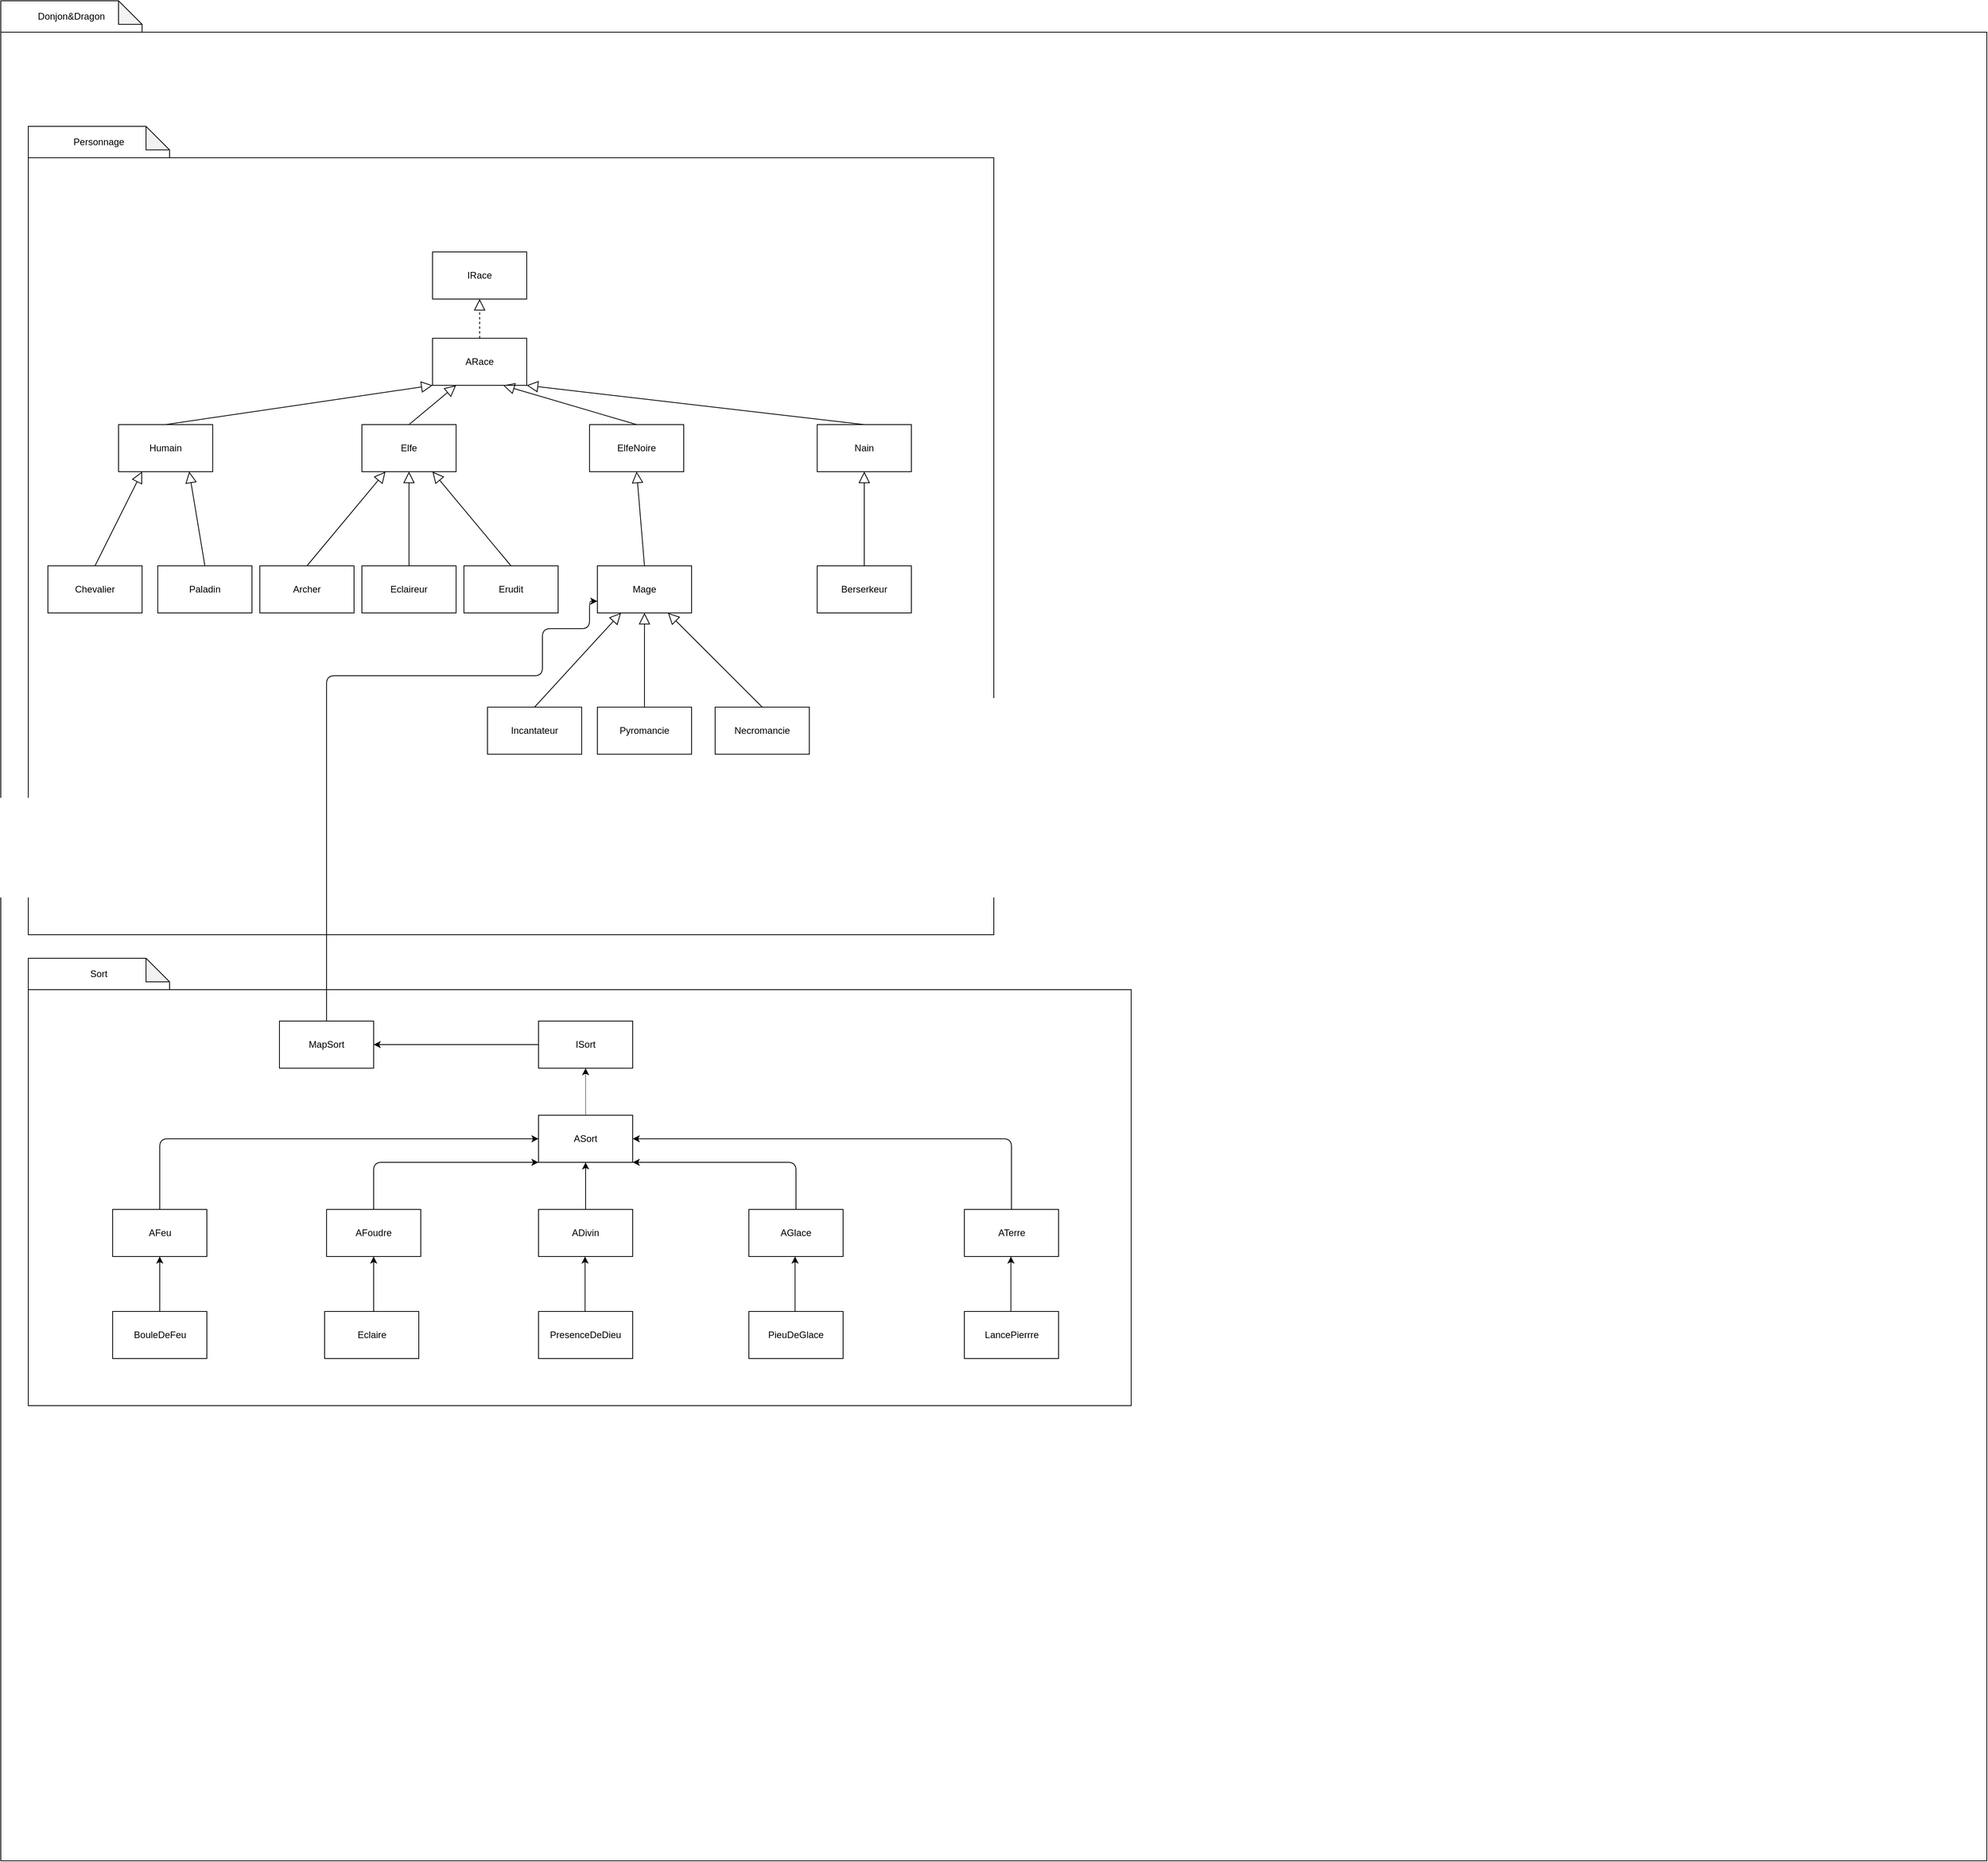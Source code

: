 <mxfile version="13.7.9" type="embed"><diagram id="NZ9sKhcNSwao_BG-Rnhz" name="Page-1"><mxGraphModel dx="464" dy="298" grid="1" gridSize="10" guides="1" tooltips="1" connect="1" arrows="1" fold="1" page="1" pageScale="1" pageWidth="850" pageHeight="1100" math="0" shadow="0"><root><mxCell id="0"/><mxCell id="1" parent="0"/><mxCell id="2" value="" style="rounded=0;whiteSpace=wrap;html=1;" parent="1" vertex="1"><mxGeometry x="10" y="60" width="2530" height="2330" as="geometry"/></mxCell><mxCell id="35" value="" style="rounded=0;whiteSpace=wrap;html=1;" parent="1" vertex="1"><mxGeometry x="45" y="220" width="1230" height="990" as="geometry"/></mxCell><mxCell id="3" value="Donjon&amp;amp;Dragon" style="shape=note;whiteSpace=wrap;html=1;backgroundOutline=1;darkOpacity=0.05;" parent="1" vertex="1"><mxGeometry x="10" y="20" width="180" height="40" as="geometry"/></mxCell><mxCell id="4" value="IRace" style="rounded=0;whiteSpace=wrap;html=1;" parent="1" vertex="1"><mxGeometry x="560" y="340" width="120" height="60" as="geometry"/></mxCell><mxCell id="5" value="ARace" style="rounded=0;whiteSpace=wrap;html=1;" parent="1" vertex="1"><mxGeometry x="560" y="450" width="120" height="60" as="geometry"/></mxCell><mxCell id="6" value="Humain" style="rounded=0;whiteSpace=wrap;html=1;" parent="1" vertex="1"><mxGeometry x="160" y="560" width="120" height="60" as="geometry"/></mxCell><mxCell id="7" value="Elfe" style="rounded=0;whiteSpace=wrap;html=1;" parent="1" vertex="1"><mxGeometry x="470" y="560" width="120" height="60" as="geometry"/></mxCell><mxCell id="8" value="ElfeNoire" style="rounded=0;whiteSpace=wrap;html=1;" parent="1" vertex="1"><mxGeometry x="760" y="560" width="120" height="60" as="geometry"/></mxCell><mxCell id="9" value="Nain" style="rounded=0;whiteSpace=wrap;html=1;" parent="1" vertex="1"><mxGeometry x="1050" y="560" width="120" height="60" as="geometry"/></mxCell><mxCell id="10" value="Chevalier" style="rounded=0;whiteSpace=wrap;html=1;" parent="1" vertex="1"><mxGeometry x="70" y="740" width="120" height="60" as="geometry"/></mxCell><mxCell id="11" value="Paladin" style="rounded=0;whiteSpace=wrap;html=1;" parent="1" vertex="1"><mxGeometry x="210" y="740" width="120" height="60" as="geometry"/></mxCell><mxCell id="12" value="Mage" style="rounded=0;whiteSpace=wrap;html=1;" parent="1" vertex="1"><mxGeometry x="770" y="740" width="120" height="60" as="geometry"/></mxCell><mxCell id="13" value="Archer" style="rounded=0;whiteSpace=wrap;html=1;" parent="1" vertex="1"><mxGeometry x="340" y="740" width="120" height="60" as="geometry"/></mxCell><mxCell id="14" value="Erudit" style="rounded=0;whiteSpace=wrap;html=1;" parent="1" vertex="1"><mxGeometry x="600" y="740" width="120" height="60" as="geometry"/></mxCell><mxCell id="15" value="Eclaireur" style="rounded=0;whiteSpace=wrap;html=1;" parent="1" vertex="1"><mxGeometry x="470" y="740" width="120" height="60" as="geometry"/></mxCell><mxCell id="16" value="Pyromancie" style="rounded=0;whiteSpace=wrap;html=1;" parent="1" vertex="1"><mxGeometry x="770" y="920" width="120" height="60" as="geometry"/></mxCell><mxCell id="17" value="Incantateur" style="rounded=0;whiteSpace=wrap;html=1;" parent="1" vertex="1"><mxGeometry x="630" y="920" width="120" height="60" as="geometry"/></mxCell><mxCell id="18" value="Necromancie" style="rounded=0;whiteSpace=wrap;html=1;" parent="1" vertex="1"><mxGeometry x="920" y="920" width="120" height="60" as="geometry"/></mxCell><mxCell id="19" value="Berserkeur" style="rounded=0;whiteSpace=wrap;html=1;" parent="1" vertex="1"><mxGeometry x="1050" y="740" width="120" height="60" as="geometry"/></mxCell><mxCell id="20" value="" style="edgeStyle=none;html=1;endSize=12;endArrow=block;endFill=0;dashed=1;exitX=0.5;exitY=0;exitDx=0;exitDy=0;entryX=0.5;entryY=1;entryDx=0;entryDy=0;" parent="1" source="5" target="4" edge="1"><mxGeometry width="160" relative="1" as="geometry"><mxPoint x="294" y="420" as="sourcePoint"/><mxPoint x="454" y="420" as="targetPoint"/></mxGeometry></mxCell><mxCell id="21" value="" style="edgeStyle=none;html=1;endSize=12;endArrow=block;endFill=0;exitX=0.5;exitY=0;exitDx=0;exitDy=0;entryX=0;entryY=1;entryDx=0;entryDy=0;" parent="1" source="6" target="5" edge="1"><mxGeometry width="160" relative="1" as="geometry"><mxPoint x="-60" y="410" as="sourcePoint"/><mxPoint x="100" y="410" as="targetPoint"/></mxGeometry></mxCell><mxCell id="22" value="" style="edgeStyle=none;html=1;endSize=12;endArrow=block;endFill=0;exitX=0.5;exitY=0;exitDx=0;exitDy=0;entryX=0.25;entryY=1;entryDx=0;entryDy=0;" parent="1" source="7" target="5" edge="1"><mxGeometry width="160" relative="1" as="geometry"><mxPoint x="290" y="570" as="sourcePoint"/><mxPoint x="640" y="520" as="targetPoint"/></mxGeometry></mxCell><mxCell id="23" value="" style="edgeStyle=none;html=1;endSize=12;endArrow=block;endFill=0;exitX=0.5;exitY=0;exitDx=0;exitDy=0;entryX=0.75;entryY=1;entryDx=0;entryDy=0;" parent="1" source="8" target="5" edge="1"><mxGeometry width="160" relative="1" as="geometry"><mxPoint x="300" y="580" as="sourcePoint"/><mxPoint x="650" y="530" as="targetPoint"/></mxGeometry></mxCell><mxCell id="24" value="" style="edgeStyle=none;html=1;endSize=12;endArrow=block;endFill=0;exitX=0.5;exitY=0;exitDx=0;exitDy=0;entryX=1;entryY=1;entryDx=0;entryDy=0;" parent="1" source="9" target="5" edge="1"><mxGeometry width="160" relative="1" as="geometry"><mxPoint x="310" y="590" as="sourcePoint"/><mxPoint x="660" y="540" as="targetPoint"/></mxGeometry></mxCell><mxCell id="25" value="" style="edgeStyle=none;html=1;endSize=12;endArrow=block;endFill=0;exitX=0.5;exitY=0;exitDx=0;exitDy=0;entryX=0.25;entryY=1;entryDx=0;entryDy=0;" parent="1" source="10" target="6" edge="1"><mxGeometry width="160" relative="1" as="geometry"><mxPoint x="320" y="600" as="sourcePoint"/><mxPoint x="670" y="550" as="targetPoint"/></mxGeometry></mxCell><mxCell id="26" value="" style="edgeStyle=none;html=1;endSize=12;endArrow=block;endFill=0;exitX=0.5;exitY=0;exitDx=0;exitDy=0;entryX=0.75;entryY=1;entryDx=0;entryDy=0;" parent="1" source="11" target="6" edge="1"><mxGeometry width="160" relative="1" as="geometry"><mxPoint x="330" y="610" as="sourcePoint"/><mxPoint x="680" y="560" as="targetPoint"/></mxGeometry></mxCell><mxCell id="27" value="" style="edgeStyle=none;html=1;endSize=12;endArrow=block;endFill=0;exitX=0.5;exitY=0;exitDx=0;exitDy=0;entryX=0.25;entryY=1;entryDx=0;entryDy=0;" parent="1" source="13" target="7" edge="1"><mxGeometry width="160" relative="1" as="geometry"><mxPoint x="340" y="620" as="sourcePoint"/><mxPoint x="690" y="570" as="targetPoint"/></mxGeometry></mxCell><mxCell id="28" value="" style="edgeStyle=none;html=1;endSize=12;endArrow=block;endFill=0;exitX=0.5;exitY=0;exitDx=0;exitDy=0;" parent="1" source="15" target="7" edge="1"><mxGeometry width="160" relative="1" as="geometry"><mxPoint x="350" y="630" as="sourcePoint"/><mxPoint x="700" y="580" as="targetPoint"/></mxGeometry></mxCell><mxCell id="29" value="" style="edgeStyle=none;html=1;endSize=12;endArrow=block;endFill=0;exitX=0.5;exitY=0;exitDx=0;exitDy=0;entryX=0.75;entryY=1;entryDx=0;entryDy=0;" parent="1" source="14" target="7" edge="1"><mxGeometry width="160" relative="1" as="geometry"><mxPoint x="360" y="640" as="sourcePoint"/><mxPoint x="710" y="590" as="targetPoint"/></mxGeometry></mxCell><mxCell id="30" value="" style="edgeStyle=none;html=1;endSize=12;endArrow=block;endFill=0;exitX=0.5;exitY=0;exitDx=0;exitDy=0;entryX=0.5;entryY=1;entryDx=0;entryDy=0;" parent="1" source="12" target="8" edge="1"><mxGeometry width="160" relative="1" as="geometry"><mxPoint x="370" y="650" as="sourcePoint"/><mxPoint x="720" y="600" as="targetPoint"/></mxGeometry></mxCell><mxCell id="31" value="" style="edgeStyle=none;html=1;endSize=12;endArrow=block;endFill=0;exitX=0.5;exitY=0;exitDx=0;exitDy=0;entryX=0.5;entryY=1;entryDx=0;entryDy=0;" parent="1" source="19" target="9" edge="1"><mxGeometry width="160" relative="1" as="geometry"><mxPoint x="380" y="660" as="sourcePoint"/><mxPoint x="730" y="610" as="targetPoint"/></mxGeometry></mxCell><mxCell id="32" value="" style="edgeStyle=none;html=1;endSize=12;endArrow=block;endFill=0;exitX=0.5;exitY=0;exitDx=0;exitDy=0;entryX=0.25;entryY=1;entryDx=0;entryDy=0;" parent="1" source="17" target="12" edge="1"><mxGeometry width="160" relative="1" as="geometry"><mxPoint x="390" y="670" as="sourcePoint"/><mxPoint x="740" y="620" as="targetPoint"/></mxGeometry></mxCell><mxCell id="33" value="" style="edgeStyle=none;html=1;endSize=12;endArrow=block;endFill=0;exitX=0.5;exitY=0;exitDx=0;exitDy=0;entryX=0.5;entryY=1;entryDx=0;entryDy=0;" parent="1" source="16" target="12" edge="1"><mxGeometry width="160" relative="1" as="geometry"><mxPoint x="400" y="680" as="sourcePoint"/><mxPoint x="750" y="630" as="targetPoint"/></mxGeometry></mxCell><mxCell id="34" value="" style="edgeStyle=none;html=1;endSize=12;endArrow=block;endFill=0;exitX=0.5;exitY=0;exitDx=0;exitDy=0;entryX=0.75;entryY=1;entryDx=0;entryDy=0;" parent="1" source="18" target="12" edge="1"><mxGeometry width="160" relative="1" as="geometry"><mxPoint x="410" y="690" as="sourcePoint"/><mxPoint x="760" y="640" as="targetPoint"/></mxGeometry></mxCell><mxCell id="37" value="Personnage" style="shape=note;whiteSpace=wrap;html=1;backgroundOutline=1;darkOpacity=0.05;" parent="1" vertex="1"><mxGeometry x="45" y="180" width="180" height="40" as="geometry"/></mxCell><mxCell id="38" value="" style="rounded=0;whiteSpace=wrap;html=1;" vertex="1" parent="1"><mxGeometry x="45" y="1280" width="1405" height="530" as="geometry"/></mxCell><mxCell id="39" value="Sort" style="shape=note;whiteSpace=wrap;html=1;backgroundOutline=1;darkOpacity=0.05;" vertex="1" parent="1"><mxGeometry x="45" y="1240" width="180" height="40" as="geometry"/></mxCell><mxCell id="41" value="ISort" style="rounded=0;whiteSpace=wrap;html=1;" vertex="1" parent="1"><mxGeometry x="695" y="1320" width="120" height="60" as="geometry"/></mxCell><mxCell id="66" style="edgeStyle=orthogonalEdgeStyle;curved=0;rounded=1;sketch=0;orthogonalLoop=1;jettySize=auto;html=1;entryX=0;entryY=0.5;entryDx=0;entryDy=0;" edge="1" parent="1" source="42" target="63"><mxGeometry relative="1" as="geometry"><Array as="points"><mxPoint x="213" y="1470"/></Array></mxGeometry></mxCell><mxCell id="42" value="AFeu" style="rounded=0;whiteSpace=wrap;html=1;" vertex="1" parent="1"><mxGeometry x="152.5" y="1560" width="120" height="60" as="geometry"/></mxCell><mxCell id="67" style="edgeStyle=orthogonalEdgeStyle;curved=0;rounded=1;sketch=0;orthogonalLoop=1;jettySize=auto;html=1;exitX=0.5;exitY=0;exitDx=0;exitDy=0;entryX=0;entryY=1;entryDx=0;entryDy=0;" edge="1" parent="1" source="43" target="63"><mxGeometry relative="1" as="geometry"><Array as="points"><mxPoint x="485" y="1500"/></Array></mxGeometry></mxCell><mxCell id="43" value="AFoudre" style="rounded=0;whiteSpace=wrap;html=1;" vertex="1" parent="1"><mxGeometry x="425" y="1560" width="120" height="60" as="geometry"/></mxCell><mxCell id="44" value="ADivin" style="rounded=0;whiteSpace=wrap;html=1;" vertex="1" parent="1"><mxGeometry x="695" y="1560" width="120" height="60" as="geometry"/></mxCell><mxCell id="68" style="edgeStyle=orthogonalEdgeStyle;curved=0;rounded=1;sketch=0;orthogonalLoop=1;jettySize=auto;html=1;exitX=0.5;exitY=0;exitDx=0;exitDy=0;entryX=1;entryY=1;entryDx=0;entryDy=0;" edge="1" parent="1" source="45" target="63"><mxGeometry relative="1" as="geometry"><Array as="points"><mxPoint x="1023" y="1500"/></Array></mxGeometry></mxCell><mxCell id="45" value="AGlace" style="rounded=0;whiteSpace=wrap;html=1;" vertex="1" parent="1"><mxGeometry x="963" y="1560" width="120" height="60" as="geometry"/></mxCell><mxCell id="69" style="edgeStyle=orthogonalEdgeStyle;curved=0;rounded=1;sketch=0;orthogonalLoop=1;jettySize=auto;html=1;exitX=0.5;exitY=0;exitDx=0;exitDy=0;entryX=1;entryY=0.5;entryDx=0;entryDy=0;" edge="1" parent="1" source="46" target="63"><mxGeometry relative="1" as="geometry"/></mxCell><mxCell id="46" value="ATerre" style="rounded=0;whiteSpace=wrap;html=1;" vertex="1" parent="1"><mxGeometry x="1237.5" y="1560" width="120" height="60" as="geometry"/></mxCell><mxCell id="71" style="edgeStyle=orthogonalEdgeStyle;curved=0;rounded=1;sketch=0;orthogonalLoop=1;jettySize=auto;html=1;exitX=0.5;exitY=0;exitDx=0;exitDy=0;entryX=0;entryY=0.75;entryDx=0;entryDy=0;" edge="1" parent="1" source="47" target="12"><mxGeometry relative="1" as="geometry"><Array as="points"><mxPoint x="425" y="880"/><mxPoint x="700" y="880"/><mxPoint x="700" y="820"/><mxPoint x="760" y="820"/><mxPoint x="760" y="785"/></Array></mxGeometry></mxCell><mxCell id="47" value="MapSort" style="rounded=0;whiteSpace=wrap;html=1;sketch=0;" vertex="1" parent="1"><mxGeometry x="365" y="1320" width="120" height="60" as="geometry"/></mxCell><mxCell id="48" value="BouleDeFeu" style="rounded=0;whiteSpace=wrap;html=1;sketch=0;" vertex="1" parent="1"><mxGeometry x="152.5" y="1690" width="120" height="60" as="geometry"/></mxCell><mxCell id="49" value="Eclaire" style="rounded=0;whiteSpace=wrap;html=1;sketch=0;" vertex="1" parent="1"><mxGeometry x="422.5" y="1690" width="120" height="60" as="geometry"/></mxCell><mxCell id="50" value="PresenceDeDieu" style="rounded=0;whiteSpace=wrap;html=1;sketch=0;" vertex="1" parent="1"><mxGeometry x="695" y="1690" width="120" height="60" as="geometry"/></mxCell><mxCell id="51" value="PieuDeGlace" style="rounded=0;whiteSpace=wrap;html=1;sketch=0;" vertex="1" parent="1"><mxGeometry x="963" y="1690" width="120" height="60" as="geometry"/></mxCell><mxCell id="52" value="LancePierrre" style="rounded=0;whiteSpace=wrap;html=1;sketch=0;" vertex="1" parent="1"><mxGeometry x="1237.5" y="1690" width="120" height="60" as="geometry"/></mxCell><mxCell id="53" value="" style="endArrow=classic;html=1;exitX=0.5;exitY=0;exitDx=0;exitDy=0;entryX=0.5;entryY=1;entryDx=0;entryDy=0;" edge="1" parent="1" source="48" target="42"><mxGeometry width="50" height="50" relative="1" as="geometry"><mxPoint x="290" y="1880" as="sourcePoint"/><mxPoint x="340" y="1830" as="targetPoint"/></mxGeometry></mxCell><mxCell id="54" value="" style="endArrow=classic;html=1;exitX=0.5;exitY=0;exitDx=0;exitDy=0;entryX=0.5;entryY=1;entryDx=0;entryDy=0;" edge="1" parent="1"><mxGeometry width="50" height="50" relative="1" as="geometry"><mxPoint x="485" y="1690" as="sourcePoint"/><mxPoint x="485" y="1620" as="targetPoint"/></mxGeometry></mxCell><mxCell id="55" value="" style="endArrow=classic;html=1;exitX=0.5;exitY=0;exitDx=0;exitDy=0;entryX=0.5;entryY=1;entryDx=0;entryDy=0;" edge="1" parent="1"><mxGeometry width="50" height="50" relative="1" as="geometry"><mxPoint x="754.29" y="1690" as="sourcePoint"/><mxPoint x="754.29" y="1620" as="targetPoint"/></mxGeometry></mxCell><mxCell id="61" value="" style="endArrow=classic;html=1;exitX=0.5;exitY=0;exitDx=0;exitDy=0;entryX=0.5;entryY=1;entryDx=0;entryDy=0;" edge="1" parent="1"><mxGeometry width="50" height="50" relative="1" as="geometry"><mxPoint x="1021.79" y="1690" as="sourcePoint"/><mxPoint x="1021.79" y="1620" as="targetPoint"/></mxGeometry></mxCell><mxCell id="62" value="" style="endArrow=classic;html=1;exitX=0.5;exitY=0;exitDx=0;exitDy=0;entryX=0.5;entryY=1;entryDx=0;entryDy=0;" edge="1" parent="1"><mxGeometry width="50" height="50" relative="1" as="geometry"><mxPoint x="1296.79" y="1690" as="sourcePoint"/><mxPoint x="1296.79" y="1620" as="targetPoint"/></mxGeometry></mxCell><mxCell id="63" value="ASort" style="rounded=0;whiteSpace=wrap;html=1;sketch=0;" vertex="1" parent="1"><mxGeometry x="695" y="1440" width="120" height="60" as="geometry"/></mxCell><mxCell id="64" value="" style="endArrow=classic;html=1;dashed=1;dashPattern=1 1;entryX=0.5;entryY=1;entryDx=0;entryDy=0;exitX=0.5;exitY=0;exitDx=0;exitDy=0;" edge="1" parent="1" source="63" target="41"><mxGeometry width="50" height="50" relative="1" as="geometry"><mxPoint x="450" y="1520" as="sourcePoint"/><mxPoint x="500" y="1470" as="targetPoint"/></mxGeometry></mxCell><mxCell id="65" value="" style="endArrow=classic;html=1;exitX=0.5;exitY=0;exitDx=0;exitDy=0;entryX=0.5;entryY=1;entryDx=0;entryDy=0;" edge="1" parent="1" source="44" target="63"><mxGeometry width="50" height="50" relative="1" as="geometry"><mxPoint x="530" y="1510" as="sourcePoint"/><mxPoint x="580" y="1460" as="targetPoint"/></mxGeometry></mxCell><mxCell id="70" value="" style="endArrow=classic;html=1;exitX=0;exitY=0.5;exitDx=0;exitDy=0;entryX=1;entryY=0.5;entryDx=0;entryDy=0;" edge="1" parent="1" source="41" target="47"><mxGeometry width="50" height="50" relative="1" as="geometry"><mxPoint x="560" y="1370" as="sourcePoint"/><mxPoint x="610" y="1320" as="targetPoint"/></mxGeometry></mxCell></root></mxGraphModel></diagram></mxfile>